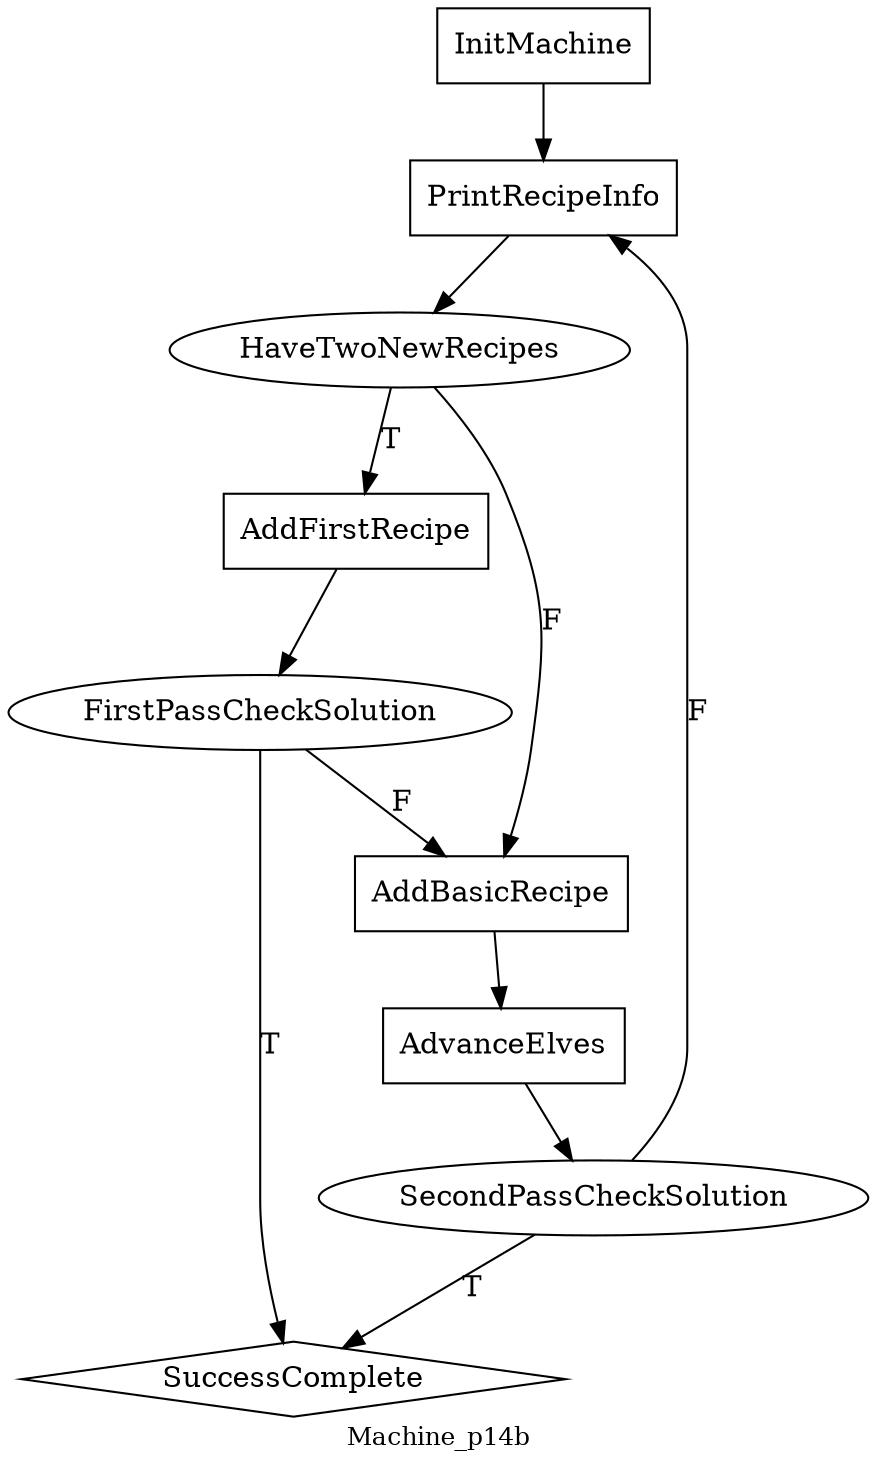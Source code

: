 digraph MyGraphName {
node [shape=box] InitMachine; PrintRecipeInfo; AddFirstRecipe; AddBasicRecipe; AdvanceElves
node [shape=diamond] SuccessComplete
node [shape=ellipse] HaveTwoNewRecipes; FirstPassCheckSolution; SecondPassCheckSolution
PrintRecipeInfo->HaveTwoNewRecipes ;
SecondPassCheckSolution->SuccessComplete [label=T];
AdvanceElves->SecondPassCheckSolution ;
HaveTwoNewRecipes->AddFirstRecipe [label=T];
SecondPassCheckSolution->PrintRecipeInfo [label=F];
FirstPassCheckSolution->SuccessComplete [label=T];
AddBasicRecipe->AdvanceElves ;
HaveTwoNewRecipes->AddBasicRecipe [label=F];
FirstPassCheckSolution->AddBasicRecipe [label=F];
InitMachine->PrintRecipeInfo ;
AddFirstRecipe->FirstPassCheckSolution ;
overlap=false
label=Machine_p14b
fontsize=12
}
